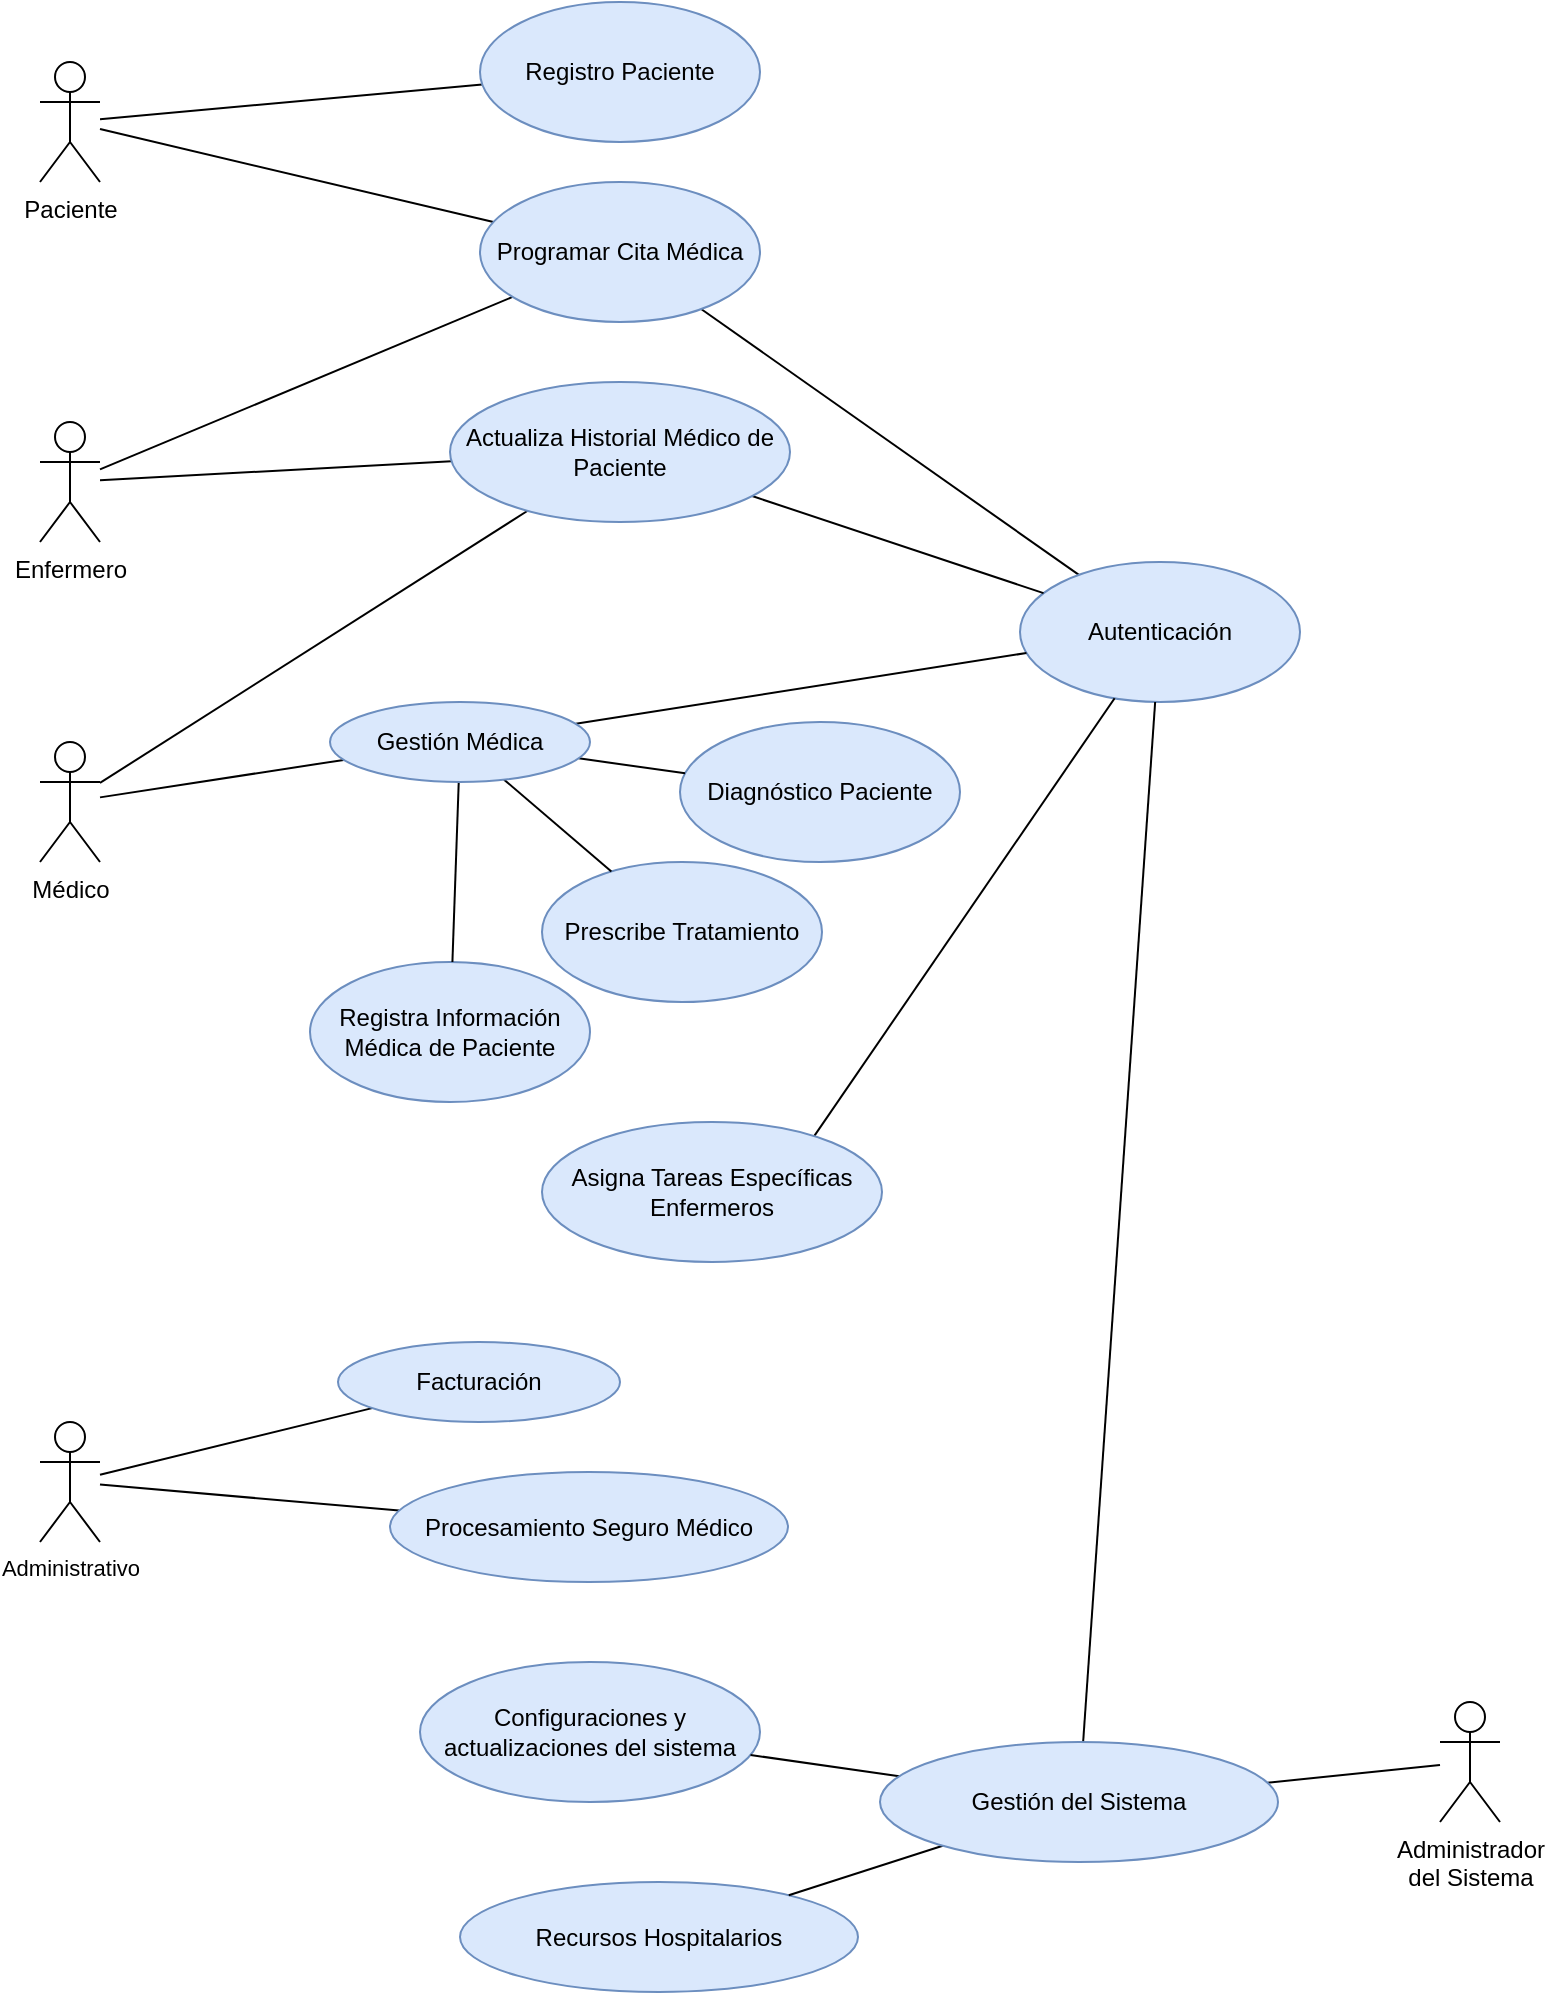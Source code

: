 <mxfile version="22.1.1" type="github">
  <diagram name="Página-1" id="ZNuelECcAXCwTNfUA35b">
    <mxGraphModel dx="934" dy="1289" grid="1" gridSize="10" guides="1" tooltips="1" connect="1" arrows="1" fold="1" page="1" pageScale="1" pageWidth="827" pageHeight="1169" math="0" shadow="0">
      <root>
        <mxCell id="0" />
        <mxCell id="1" parent="0" />
        <mxCell id="eINDZqRwower8AVah4N8-52" style="edgeStyle=none;shape=connector;rounded=0;orthogonalLoop=1;jettySize=auto;html=1;labelBackgroundColor=default;strokeColor=default;align=center;verticalAlign=middle;fontFamily=Helvetica;fontSize=11;fontColor=default;endArrow=none;endFill=0;" edge="1" parent="1" source="eINDZqRwower8AVah4N8-1" target="eINDZqRwower8AVah4N8-31">
          <mxGeometry relative="1" as="geometry" />
        </mxCell>
        <mxCell id="eINDZqRwower8AVah4N8-1" value="Administrador &lt;br&gt;del Sistema" style="shape=umlActor;verticalLabelPosition=bottom;verticalAlign=top;html=1;outlineConnect=0;" vertex="1" parent="1">
          <mxGeometry x="740" y="940" width="30" height="60" as="geometry" />
        </mxCell>
        <mxCell id="eINDZqRwower8AVah4N8-17" style="rounded=0;orthogonalLoop=1;jettySize=auto;html=1;endArrow=none;endFill=0;" edge="1" parent="1" source="eINDZqRwower8AVah4N8-2" target="eINDZqRwower8AVah4N8-10">
          <mxGeometry relative="1" as="geometry" />
        </mxCell>
        <mxCell id="eINDZqRwower8AVah4N8-33" style="edgeStyle=none;shape=connector;rounded=0;orthogonalLoop=1;jettySize=auto;html=1;labelBackgroundColor=default;strokeColor=default;align=center;verticalAlign=middle;fontFamily=Helvetica;fontSize=11;fontColor=default;endArrow=none;endFill=0;" edge="1" parent="1" source="eINDZqRwower8AVah4N8-2" target="eINDZqRwower8AVah4N8-15">
          <mxGeometry relative="1" as="geometry" />
        </mxCell>
        <mxCell id="eINDZqRwower8AVah4N8-2" value="Enfermero" style="shape=umlActor;verticalLabelPosition=bottom;verticalAlign=top;html=1;outlineConnect=0;" vertex="1" parent="1">
          <mxGeometry x="40" y="300" width="30" height="60" as="geometry" />
        </mxCell>
        <mxCell id="eINDZqRwower8AVah4N8-44" style="edgeStyle=none;shape=connector;rounded=0;orthogonalLoop=1;jettySize=auto;html=1;labelBackgroundColor=default;strokeColor=default;align=center;verticalAlign=middle;fontFamily=Helvetica;fontSize=11;fontColor=default;endArrow=none;endFill=0;" edge="1" parent="1" source="eINDZqRwower8AVah4N8-3" target="eINDZqRwower8AVah4N8-43">
          <mxGeometry relative="1" as="geometry" />
        </mxCell>
        <mxCell id="eINDZqRwower8AVah4N8-49" style="edgeStyle=none;shape=connector;rounded=0;orthogonalLoop=1;jettySize=auto;html=1;labelBackgroundColor=default;strokeColor=default;align=center;verticalAlign=middle;fontFamily=Helvetica;fontSize=11;fontColor=default;endArrow=none;endFill=0;" edge="1" parent="1" source="eINDZqRwower8AVah4N8-3" target="eINDZqRwower8AVah4N8-15">
          <mxGeometry relative="1" as="geometry" />
        </mxCell>
        <mxCell id="eINDZqRwower8AVah4N8-3" value="Médico" style="shape=umlActor;verticalLabelPosition=bottom;verticalAlign=top;html=1;outlineConnect=0;" vertex="1" parent="1">
          <mxGeometry x="40" y="460" width="30" height="60" as="geometry" />
        </mxCell>
        <mxCell id="eINDZqRwower8AVah4N8-18" style="edgeStyle=none;shape=connector;rounded=0;orthogonalLoop=1;jettySize=auto;html=1;labelBackgroundColor=default;strokeColor=default;align=center;verticalAlign=middle;fontFamily=Helvetica;fontSize=11;fontColor=default;endArrow=none;endFill=0;" edge="1" parent="1" source="eINDZqRwower8AVah4N8-4" target="eINDZqRwower8AVah4N8-10">
          <mxGeometry relative="1" as="geometry" />
        </mxCell>
        <mxCell id="eINDZqRwower8AVah4N8-51" style="edgeStyle=none;shape=connector;rounded=0;orthogonalLoop=1;jettySize=auto;html=1;labelBackgroundColor=default;strokeColor=default;align=center;verticalAlign=middle;fontFamily=Helvetica;fontSize=11;fontColor=default;endArrow=none;endFill=0;" edge="1" parent="1" source="eINDZqRwower8AVah4N8-4" target="eINDZqRwower8AVah4N8-9">
          <mxGeometry relative="1" as="geometry" />
        </mxCell>
        <mxCell id="eINDZqRwower8AVah4N8-4" value="Paciente" style="shape=umlActor;verticalLabelPosition=bottom;verticalAlign=top;html=1;outlineConnect=0;" vertex="1" parent="1">
          <mxGeometry x="40" y="120" width="30" height="60" as="geometry" />
        </mxCell>
        <mxCell id="eINDZqRwower8AVah4N8-9" value="Registro Paciente" style="ellipse;whiteSpace=wrap;html=1;fillColor=#dae8fc;strokeColor=#6c8ebf;" vertex="1" parent="1">
          <mxGeometry x="260" y="90" width="140" height="70" as="geometry" />
        </mxCell>
        <mxCell id="eINDZqRwower8AVah4N8-21" style="edgeStyle=none;shape=connector;rounded=0;orthogonalLoop=1;jettySize=auto;html=1;labelBackgroundColor=default;strokeColor=default;align=center;verticalAlign=middle;fontFamily=Helvetica;fontSize=11;fontColor=default;endArrow=none;endFill=0;" edge="1" parent="1" source="eINDZqRwower8AVah4N8-10" target="eINDZqRwower8AVah4N8-11">
          <mxGeometry relative="1" as="geometry" />
        </mxCell>
        <mxCell id="eINDZqRwower8AVah4N8-10" value="Programar Cita Médica" style="ellipse;whiteSpace=wrap;html=1;fillColor=#dae8fc;strokeColor=#6c8ebf;" vertex="1" parent="1">
          <mxGeometry x="260" y="180" width="140" height="70" as="geometry" />
        </mxCell>
        <mxCell id="eINDZqRwower8AVah4N8-11" value="Autenticación" style="ellipse;whiteSpace=wrap;html=1;fillColor=#dae8fc;strokeColor=#6c8ebf;" vertex="1" parent="1">
          <mxGeometry x="530" y="370" width="140" height="70" as="geometry" />
        </mxCell>
        <mxCell id="eINDZqRwower8AVah4N8-12" value="Diagnóstico Paciente" style="ellipse;whiteSpace=wrap;html=1;fillColor=#dae8fc;strokeColor=#6c8ebf;" vertex="1" parent="1">
          <mxGeometry x="360" y="450" width="140" height="70" as="geometry" />
        </mxCell>
        <mxCell id="eINDZqRwower8AVah4N8-13" value="Prescribe Tratamiento" style="ellipse;whiteSpace=wrap;html=1;fillColor=#dae8fc;strokeColor=#6c8ebf;" vertex="1" parent="1">
          <mxGeometry x="291" y="520" width="140" height="70" as="geometry" />
        </mxCell>
        <mxCell id="eINDZqRwower8AVah4N8-14" value="Registra Información Médica de Paciente" style="ellipse;whiteSpace=wrap;html=1;fillColor=#dae8fc;strokeColor=#6c8ebf;" vertex="1" parent="1">
          <mxGeometry x="175" y="570" width="140" height="70" as="geometry" />
        </mxCell>
        <mxCell id="eINDZqRwower8AVah4N8-20" style="edgeStyle=none;shape=connector;rounded=0;orthogonalLoop=1;jettySize=auto;html=1;labelBackgroundColor=default;strokeColor=default;align=center;verticalAlign=middle;fontFamily=Helvetica;fontSize=11;fontColor=default;endArrow=none;endFill=0;" edge="1" parent="1" source="eINDZqRwower8AVah4N8-15" target="eINDZqRwower8AVah4N8-11">
          <mxGeometry relative="1" as="geometry" />
        </mxCell>
        <mxCell id="eINDZqRwower8AVah4N8-15" value="Actualiza Historial Médico de Paciente" style="ellipse;whiteSpace=wrap;html=1;fillColor=#dae8fc;strokeColor=#6c8ebf;" vertex="1" parent="1">
          <mxGeometry x="245" y="280" width="170" height="70" as="geometry" />
        </mxCell>
        <mxCell id="eINDZqRwower8AVah4N8-22" style="edgeStyle=none;shape=connector;rounded=0;orthogonalLoop=1;jettySize=auto;html=1;labelBackgroundColor=default;strokeColor=default;align=center;verticalAlign=middle;fontFamily=Helvetica;fontSize=11;fontColor=default;endArrow=none;endFill=0;exitX=0.798;exitY=0.11;exitDx=0;exitDy=0;exitPerimeter=0;" edge="1" parent="1" source="eINDZqRwower8AVah4N8-16" target="eINDZqRwower8AVah4N8-11">
          <mxGeometry relative="1" as="geometry" />
        </mxCell>
        <mxCell id="eINDZqRwower8AVah4N8-16" value="Asigna Tareas Específicas Enfermeros" style="ellipse;whiteSpace=wrap;html=1;fillColor=#dae8fc;strokeColor=#6c8ebf;" vertex="1" parent="1">
          <mxGeometry x="291" y="650" width="170" height="70" as="geometry" />
        </mxCell>
        <mxCell id="eINDZqRwower8AVah4N8-23" value="Configuraciones y actualizaciones del sistema" style="ellipse;whiteSpace=wrap;html=1;fillColor=#dae8fc;strokeColor=#6c8ebf;" vertex="1" parent="1">
          <mxGeometry x="230" y="920" width="170" height="70" as="geometry" />
        </mxCell>
        <mxCell id="eINDZqRwower8AVah4N8-53" style="edgeStyle=none;shape=connector;rounded=0;orthogonalLoop=1;jettySize=auto;html=1;labelBackgroundColor=default;strokeColor=default;align=center;verticalAlign=middle;fontFamily=Helvetica;fontSize=11;fontColor=default;endArrow=none;endFill=0;" edge="1" parent="1" source="eINDZqRwower8AVah4N8-27" target="eINDZqRwower8AVah4N8-29">
          <mxGeometry relative="1" as="geometry" />
        </mxCell>
        <mxCell id="eINDZqRwower8AVah4N8-54" style="edgeStyle=none;shape=connector;rounded=0;orthogonalLoop=1;jettySize=auto;html=1;labelBackgroundColor=default;strokeColor=default;align=center;verticalAlign=middle;fontFamily=Helvetica;fontSize=11;fontColor=default;endArrow=none;endFill=0;" edge="1" parent="1" source="eINDZqRwower8AVah4N8-27" target="eINDZqRwower8AVah4N8-28">
          <mxGeometry relative="1" as="geometry" />
        </mxCell>
        <mxCell id="eINDZqRwower8AVah4N8-27" value="Administrativo" style="shape=umlActor;html=1;verticalLabelPosition=bottom;verticalAlign=top;align=center;fontFamily=Helvetica;fontSize=11;fontColor=default;" vertex="1" parent="1">
          <mxGeometry x="40" y="800" width="30" height="60" as="geometry" />
        </mxCell>
        <mxCell id="eINDZqRwower8AVah4N8-28" value="Procesamiento Seguro Médico" style="ellipse;whiteSpace=wrap;html=1;fillColor=#dae8fc;strokeColor=#6c8ebf;container=1;" vertex="1" parent="1">
          <mxGeometry x="215" y="825" width="199" height="55" as="geometry" />
        </mxCell>
        <mxCell id="eINDZqRwower8AVah4N8-29" value="Facturación" style="ellipse;whiteSpace=wrap;html=1;fillColor=#dae8fc;strokeColor=#6c8ebf;" vertex="1" parent="1">
          <mxGeometry x="189" y="760" width="141" height="40" as="geometry" />
        </mxCell>
        <mxCell id="eINDZqRwower8AVah4N8-30" value="Recursos Hospitalarios" style="ellipse;whiteSpace=wrap;html=1;fillColor=#dae8fc;strokeColor=#6c8ebf;" vertex="1" parent="1">
          <mxGeometry x="250" y="1030" width="199" height="55" as="geometry" />
        </mxCell>
        <mxCell id="eINDZqRwower8AVah4N8-38" style="edgeStyle=none;shape=connector;rounded=0;orthogonalLoop=1;jettySize=auto;html=1;labelBackgroundColor=default;strokeColor=default;align=center;verticalAlign=middle;fontFamily=Helvetica;fontSize=11;fontColor=default;endArrow=none;endFill=0;" edge="1" parent="1" source="eINDZqRwower8AVah4N8-31" target="eINDZqRwower8AVah4N8-11">
          <mxGeometry relative="1" as="geometry" />
        </mxCell>
        <mxCell id="eINDZqRwower8AVah4N8-39" style="edgeStyle=none;shape=connector;rounded=0;orthogonalLoop=1;jettySize=auto;html=1;labelBackgroundColor=default;strokeColor=default;align=center;verticalAlign=middle;fontFamily=Helvetica;fontSize=11;fontColor=default;endArrow=none;endFill=0;" edge="1" parent="1" source="eINDZqRwower8AVah4N8-31" target="eINDZqRwower8AVah4N8-23">
          <mxGeometry relative="1" as="geometry" />
        </mxCell>
        <mxCell id="eINDZqRwower8AVah4N8-40" style="edgeStyle=none;shape=connector;rounded=0;orthogonalLoop=1;jettySize=auto;html=1;labelBackgroundColor=default;strokeColor=default;align=center;verticalAlign=middle;fontFamily=Helvetica;fontSize=11;fontColor=default;endArrow=none;endFill=0;" edge="1" parent="1" source="eINDZqRwower8AVah4N8-31" target="eINDZqRwower8AVah4N8-30">
          <mxGeometry relative="1" as="geometry" />
        </mxCell>
        <mxCell id="eINDZqRwower8AVah4N8-31" value="Gestión del Sistema" style="ellipse;whiteSpace=wrap;html=1;fillColor=#dae8fc;strokeColor=#6c8ebf;" vertex="1" parent="1">
          <mxGeometry x="460" y="960" width="199" height="60" as="geometry" />
        </mxCell>
        <mxCell id="eINDZqRwower8AVah4N8-45" style="edgeStyle=none;shape=connector;rounded=0;orthogonalLoop=1;jettySize=auto;html=1;labelBackgroundColor=default;strokeColor=default;align=center;verticalAlign=middle;fontFamily=Helvetica;fontSize=11;fontColor=default;endArrow=none;endFill=0;" edge="1" parent="1" source="eINDZqRwower8AVah4N8-43" target="eINDZqRwower8AVah4N8-14">
          <mxGeometry relative="1" as="geometry" />
        </mxCell>
        <mxCell id="eINDZqRwower8AVah4N8-46" style="edgeStyle=none;shape=connector;rounded=0;orthogonalLoop=1;jettySize=auto;html=1;labelBackgroundColor=default;strokeColor=default;align=center;verticalAlign=middle;fontFamily=Helvetica;fontSize=11;fontColor=default;endArrow=none;endFill=0;" edge="1" parent="1" source="eINDZqRwower8AVah4N8-43" target="eINDZqRwower8AVah4N8-13">
          <mxGeometry relative="1" as="geometry" />
        </mxCell>
        <mxCell id="eINDZqRwower8AVah4N8-47" style="edgeStyle=none;shape=connector;rounded=0;orthogonalLoop=1;jettySize=auto;html=1;labelBackgroundColor=default;strokeColor=default;align=center;verticalAlign=middle;fontFamily=Helvetica;fontSize=11;fontColor=default;endArrow=none;endFill=0;" edge="1" parent="1" source="eINDZqRwower8AVah4N8-43" target="eINDZqRwower8AVah4N8-12">
          <mxGeometry relative="1" as="geometry" />
        </mxCell>
        <mxCell id="eINDZqRwower8AVah4N8-48" style="edgeStyle=none;shape=connector;rounded=0;orthogonalLoop=1;jettySize=auto;html=1;labelBackgroundColor=default;strokeColor=default;align=center;verticalAlign=middle;fontFamily=Helvetica;fontSize=11;fontColor=default;endArrow=none;endFill=0;" edge="1" parent="1" source="eINDZqRwower8AVah4N8-43" target="eINDZqRwower8AVah4N8-11">
          <mxGeometry relative="1" as="geometry" />
        </mxCell>
        <mxCell id="eINDZqRwower8AVah4N8-43" value="Gestión Médica" style="ellipse;whiteSpace=wrap;html=1;fillColor=#dae8fc;strokeColor=#6c8ebf;" vertex="1" parent="1">
          <mxGeometry x="185" y="440" width="130" height="40" as="geometry" />
        </mxCell>
      </root>
    </mxGraphModel>
  </diagram>
</mxfile>
